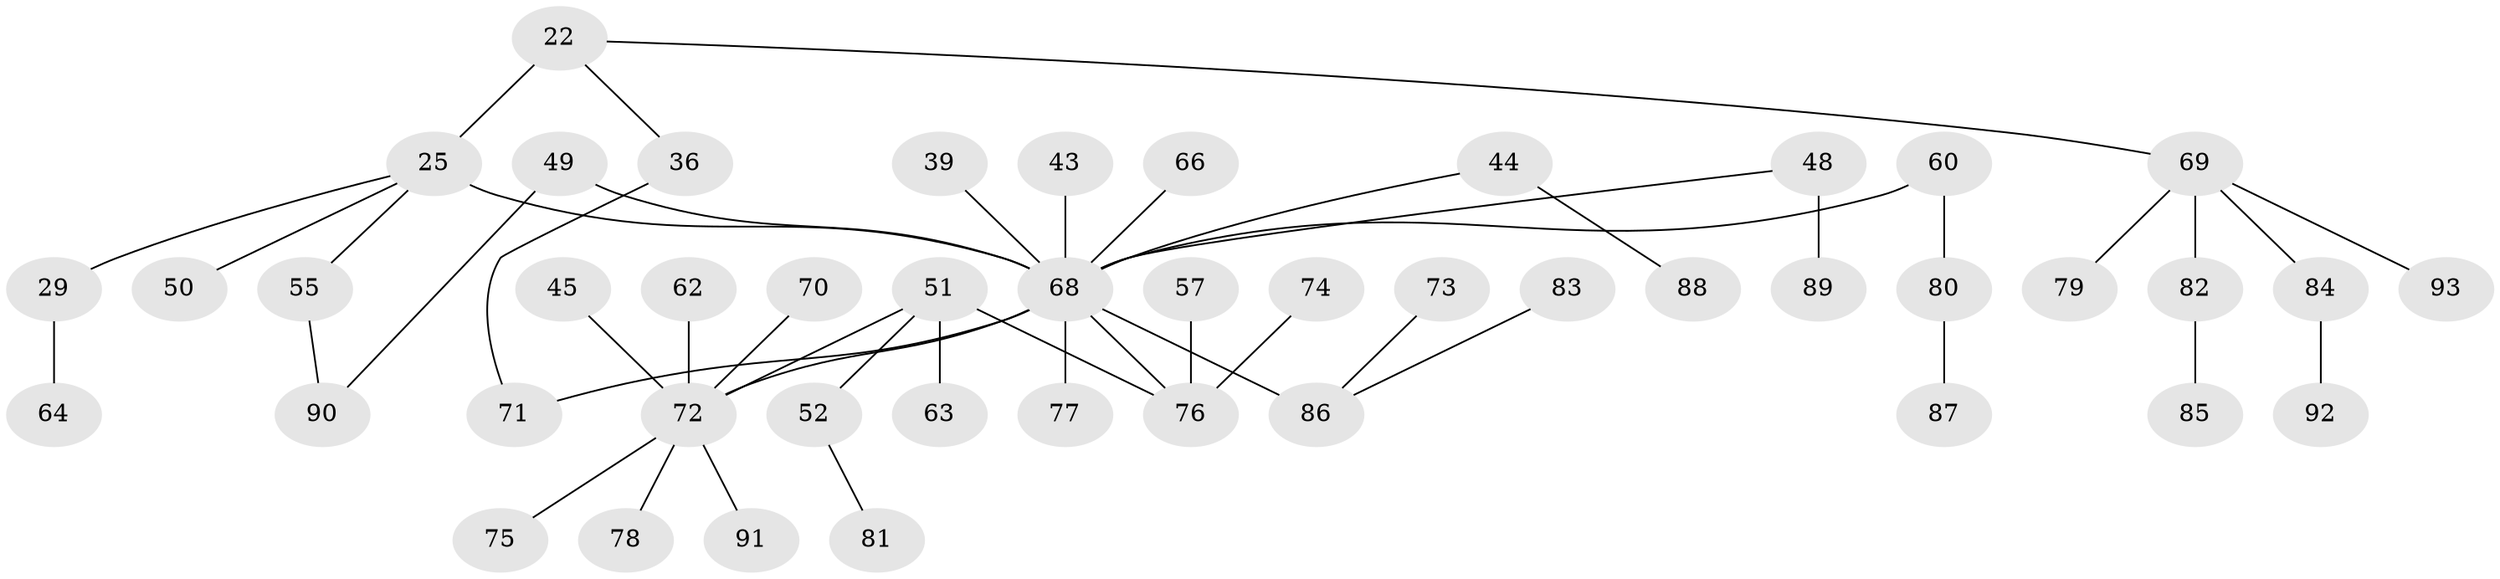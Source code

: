 // original degree distribution, {2: 0.3763440860215054, 6: 0.010752688172043012, 5: 0.03225806451612903, 3: 0.1935483870967742, 4: 0.06451612903225806, 8: 0.010752688172043012, 1: 0.3118279569892473}
// Generated by graph-tools (version 1.1) at 2025/40/03/09/25 04:40:54]
// undirected, 46 vertices, 48 edges
graph export_dot {
graph [start="1"]
  node [color=gray90,style=filled];
  22 [super="+20"];
  25 [super="+9"];
  29;
  36;
  39;
  43;
  44;
  45;
  48;
  49;
  50;
  51 [super="+41"];
  52;
  55;
  57 [super="+11"];
  60;
  62;
  63;
  64;
  66 [super="+28"];
  68 [super="+42+61"];
  69 [super="+27+30+35+65"];
  70;
  71;
  72 [super="+67+26+40"];
  73;
  74;
  75;
  76 [super="+53"];
  77;
  78;
  79;
  80;
  81;
  82;
  83;
  84;
  85;
  86 [super="+54+59+58"];
  87;
  88;
  89;
  90;
  91;
  92;
  93;
  22 -- 36;
  22 -- 69;
  22 -- 25 [weight=2];
  25 -- 50;
  25 -- 29;
  25 -- 55;
  25 -- 68 [weight=3];
  29 -- 64;
  36 -- 71;
  39 -- 68;
  43 -- 68;
  44 -- 88;
  44 -- 68;
  45 -- 72;
  48 -- 89;
  48 -- 68;
  49 -- 90;
  49 -- 68;
  51 -- 52;
  51 -- 72;
  51 -- 63;
  51 -- 76;
  52 -- 81;
  55 -- 90;
  57 -- 76;
  60 -- 80;
  60 -- 68;
  62 -- 72;
  66 -- 68;
  68 -- 71;
  68 -- 72 [weight=2];
  68 -- 76 [weight=2];
  68 -- 77;
  68 -- 86 [weight=4];
  69 -- 93;
  69 -- 82;
  69 -- 79;
  69 -- 84;
  70 -- 72;
  72 -- 78;
  72 -- 75;
  72 -- 91;
  73 -- 86;
  74 -- 76;
  80 -- 87;
  82 -- 85;
  83 -- 86;
  84 -- 92;
}
